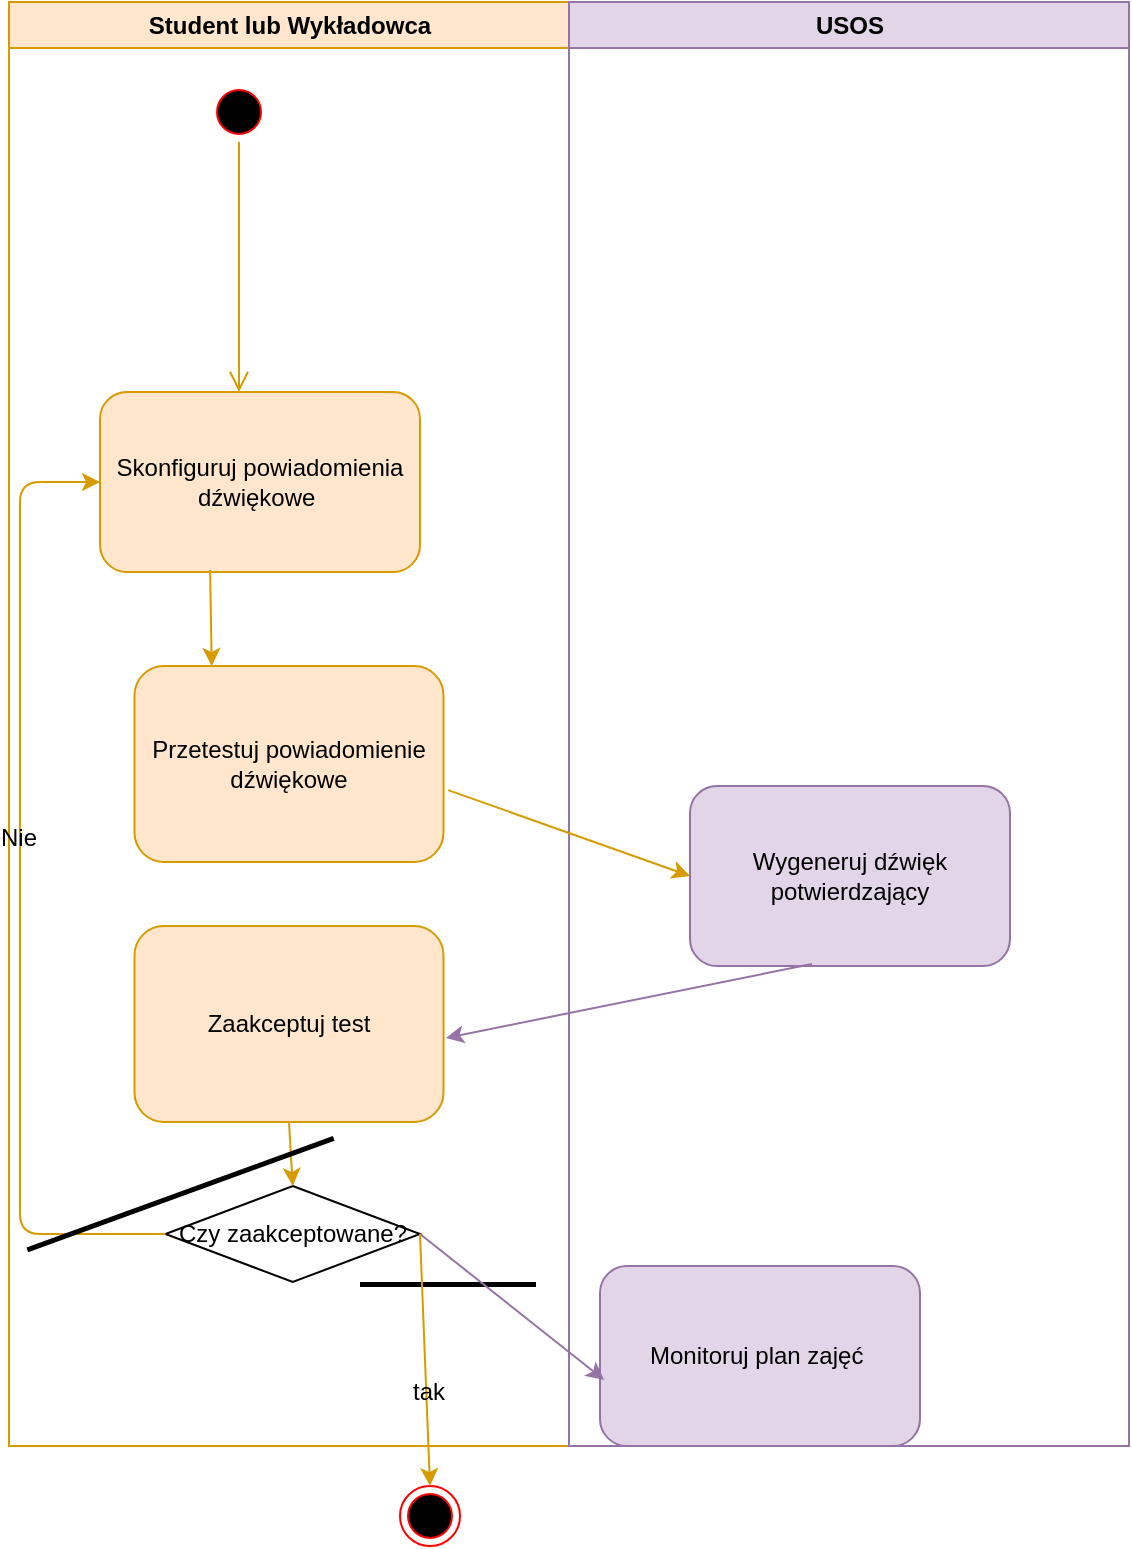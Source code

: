 <mxfile version="13.9.9" type="device"><diagram name="Page-1" id="e7e014a7-5840-1c2e-5031-d8a46d1fe8dd"><mxGraphModel dx="1086" dy="806" grid="1" gridSize="10" guides="1" tooltips="1" connect="1" arrows="1" fold="1" page="1" pageScale="1" pageWidth="1169" pageHeight="826" background="#ffffff" math="0" shadow="0"><root><mxCell id="0"/><mxCell id="1" parent="0"/><mxCell id="2" value="Student lub Wykładowca" style="swimlane;whiteSpace=wrap;startSize=23;fillColor=#ffe6cc;strokeColor=#d79b00;" parent="1" vertex="1"><mxGeometry x="164.5" y="128" width="280" height="722" as="geometry"/></mxCell><mxCell id="5" value="" style="ellipse;shape=startState;fillColor=#000000;strokeColor=#ff0000;" parent="2" vertex="1"><mxGeometry x="100" y="40" width="30" height="30" as="geometry"/></mxCell><mxCell id="6" value="" style="edgeStyle=elbowEdgeStyle;elbow=horizontal;verticalAlign=bottom;endArrow=open;endSize=8;endFill=1;rounded=0;strokeWidth=1;strokeColor=#d79b00;fillColor=#ffe6cc;" parent="2" source="5" target="7" edge="1"><mxGeometry x="100" y="40" as="geometry"><mxPoint x="115" y="110" as="targetPoint"/></mxGeometry></mxCell><mxCell id="7" value="Skonfiguruj powiadomienia dźwiękowe " style="rounded=1;whiteSpace=wrap;fillColor=#ffe6cc;strokeColor=#d79b00;" parent="2" vertex="1"><mxGeometry x="45.5" y="195" width="160" height="90" as="geometry"/></mxCell><mxCell id="33" value="Przetestuj powiadomienie dźwiękowe" style="rounded=1;whiteSpace=wrap;fillColor=#ffe6cc;strokeColor=#d79b00;" parent="2" vertex="1"><mxGeometry x="62.75" y="332" width="154.5" height="98" as="geometry"/></mxCell><mxCell id="3O132-7BvZB24w_muq_u-50" value="" style="endArrow=classic;html=1;labelBackgroundColor=#000000;strokeWidth=1;fontSize=31;exitX=0.344;exitY=0.989;exitDx=0;exitDy=0;exitPerimeter=0;entryX=0.25;entryY=0;entryDx=0;entryDy=0;strokeColor=#d79b00;fillColor=#ffe6cc;" parent="2" source="7" target="33" edge="1"><mxGeometry width="50" height="50" relative="1" as="geometry"><mxPoint x="135.5" y="392" as="sourcePoint"/><mxPoint x="185.5" y="342" as="targetPoint"/></mxGeometry></mxCell><mxCell id="dPYJDEbySzWJjn0XZi-n-34" value="Zaakceptuj test" style="rounded=1;whiteSpace=wrap;fillColor=#ffe6cc;strokeColor=#d79b00;" parent="2" vertex="1"><mxGeometry x="62.75" y="462" width="154.5" height="98" as="geometry"/></mxCell><mxCell id="dPYJDEbySzWJjn0XZi-n-35" value="Czy zaakceptowane?" style="rhombus;whiteSpace=wrap;" parent="2" vertex="1"><mxGeometry x="78.25" y="592" width="127.25" height="48" as="geometry"/></mxCell><mxCell id="dPYJDEbySzWJjn0XZi-n-38" value="" style="endArrow=classic;html=1;labelBackgroundColor=#000000;strokeColor=#d79b00;strokeWidth=1;fontSize=31;fillColor=#ffe6cc;exitX=0.5;exitY=1;exitDx=0;exitDy=0;entryX=0.5;entryY=0;entryDx=0;entryDy=0;" parent="2" source="dPYJDEbySzWJjn0XZi-n-34" target="dPYJDEbySzWJjn0XZi-n-35" edge="1"><mxGeometry width="50" height="50" relative="1" as="geometry"><mxPoint x="229.568" y="404.034" as="sourcePoint"/><mxPoint x="350.5" y="447" as="targetPoint"/></mxGeometry></mxCell><mxCell id="dPYJDEbySzWJjn0XZi-n-41" value="&lt;font style=&quot;font-size: 12px&quot;&gt;Nie&lt;/font&gt;" style="endArrow=classic;html=1;labelBackgroundColor=none;strokeColor=#d79b00;strokeWidth=1;fontSize=31;fillColor=#ffe6cc;exitX=0;exitY=0.5;exitDx=0;exitDy=0;entryX=0;entryY=0.5;entryDx=0;entryDy=0;" parent="2" source="dPYJDEbySzWJjn0XZi-n-35" target="7" edge="1"><mxGeometry x="0.138" y="1" width="50" height="50" relative="1" as="geometry"><mxPoint x="215.5" y="626" as="sourcePoint"/><mxPoint x="220.5" y="752" as="targetPoint"/><mxPoint as="offset"/><Array as="points"><mxPoint x="5.5" y="616"/><mxPoint x="5.5" y="240"/></Array></mxGeometry></mxCell><mxCell id="dPYJDEbySzWJjn0XZi-n-42" value="" style="html=1;points=[];perimeter=orthogonalPerimeter;fillColor=#000000;strokeColor=none;direction=north;" parent="2" vertex="1"><mxGeometry x="175.5" y="640" width="88" height="2.5" as="geometry"/></mxCell><mxCell id="dPYJDEbySzWJjn0XZi-n-43" value="" style="html=1;points=[];perimeter=orthogonalPerimeter;fillColor=#000000;strokeColor=none;direction=south;spacingTop=11;rotation=160;" parent="2" vertex="1"><mxGeometry x="4.26" y="594.83" width="163" height="2.5" as="geometry"/></mxCell><mxCell id="3" value="USOS" style="swimlane;whiteSpace=wrap;fillColor=#e1d5e7;strokeColor=#9673a6;startSize=23;" parent="1" vertex="1"><mxGeometry x="444.5" y="128" width="280" height="722" as="geometry"/></mxCell><mxCell id="3O132-7BvZB24w_muq_u-48" value="Monitoruj plan zajęć " style="rounded=1;whiteSpace=wrap;fillColor=#e1d5e7;strokeColor=#9673a6;" parent="3" vertex="1"><mxGeometry x="15.5" y="632" width="160" height="90" as="geometry"/></mxCell><mxCell id="dPYJDEbySzWJjn0XZi-n-33" value="Wygeneruj dźwięk potwierdzający" style="rounded=1;whiteSpace=wrap;fillColor=#e1d5e7;strokeColor=#9673a6;" parent="3" vertex="1"><mxGeometry x="60.5" y="392" width="160" height="90" as="geometry"/></mxCell><mxCell id="3O132-7BvZB24w_muq_u-49" value="" style="endArrow=classic;html=1;labelBackgroundColor=#000000;strokeWidth=1;fontSize=31;exitX=1;exitY=0.5;exitDx=0;exitDy=0;strokeColor=#9673a6;fillColor=#e1d5e7;entryX=0.013;entryY=0.633;entryDx=0;entryDy=0;entryPerimeter=0;" parent="1" source="dPYJDEbySzWJjn0XZi-n-35" target="3O132-7BvZB24w_muq_u-48" edge="1"><mxGeometry width="50" height="50" relative="1" as="geometry"><mxPoint x="370" y="510" as="sourcePoint"/><mxPoint x="390" y="740" as="targetPoint"/></mxGeometry></mxCell><mxCell id="3O132-7BvZB24w_muq_u-52" value="" style="ellipse;html=1;shape=endState;fillColor=#000000;strokeColor=#ff0000;rounded=0;fontSize=31;" parent="1" vertex="1"><mxGeometry x="360" y="870" width="30" height="30" as="geometry"/></mxCell><mxCell id="3O132-7BvZB24w_muq_u-53" value="" style="endArrow=classic;html=1;labelBackgroundColor=#000000;strokeColor=#d79b00;strokeWidth=1;fontSize=31;fillColor=#ffe6cc;exitX=1.015;exitY=0.633;exitDx=0;exitDy=0;exitPerimeter=0;entryX=0;entryY=0.5;entryDx=0;entryDy=0;" parent="1" source="33" target="dPYJDEbySzWJjn0XZi-n-33" edge="1"><mxGeometry width="50" height="50" relative="1" as="geometry"><mxPoint x="570" y="750" as="sourcePoint"/><mxPoint x="490" y="720" as="targetPoint"/></mxGeometry></mxCell><mxCell id="dPYJDEbySzWJjn0XZi-n-37" value="" style="endArrow=classic;html=1;labelBackgroundColor=#000000;strokeWidth=1;fontSize=31;exitX=0.381;exitY=0.989;exitDx=0;exitDy=0;entryX=1.008;entryY=0.571;entryDx=0;entryDy=0;entryPerimeter=0;strokeColor=#9673a6;fillColor=#e1d5e7;exitPerimeter=0;" parent="1" source="dPYJDEbySzWJjn0XZi-n-33" target="dPYJDEbySzWJjn0XZi-n-34" edge="1"><mxGeometry width="50" height="50" relative="1" as="geometry"><mxPoint x="515" y="477.5" as="sourcePoint"/><mxPoint x="332.96" y="423.99" as="targetPoint"/><Array as="points"/></mxGeometry></mxCell><mxCell id="dPYJDEbySzWJjn0XZi-n-39" value="&lt;font style=&quot;font-size: 12px&quot;&gt;tak&lt;/font&gt;" style="endArrow=classic;html=1;labelBackgroundColor=none;strokeColor=#d79b00;strokeWidth=1;fontSize=31;fillColor=#ffe6cc;exitX=1;exitY=0.5;exitDx=0;exitDy=0;entryX=0.5;entryY=0;entryDx=0;entryDy=0;" parent="1" source="dPYJDEbySzWJjn0XZi-n-35" target="3O132-7BvZB24w_muq_u-52" edge="1"><mxGeometry x="0.138" y="1" width="50" height="50" relative="1" as="geometry"><mxPoint x="314.5" y="698" as="sourcePoint"/><mxPoint x="316.375" y="730" as="targetPoint"/><mxPoint as="offset"/></mxGeometry></mxCell></root></mxGraphModel></diagram></mxfile>